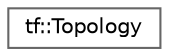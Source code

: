 digraph "类继承关系图"
{
 // LATEX_PDF_SIZE
  bgcolor="transparent";
  edge [fontname=Helvetica,fontsize=10,labelfontname=Helvetica,labelfontsize=10];
  node [fontname=Helvetica,fontsize=10,shape=box,height=0.2,width=0.4];
  rankdir="LR";
  Node0 [id="Node000000",label="tf::Topology",height=0.2,width=0.4,color="grey40", fillcolor="white", style="filled",URL="$classtf_1_1_topology.html",tooltip=" "];
}
